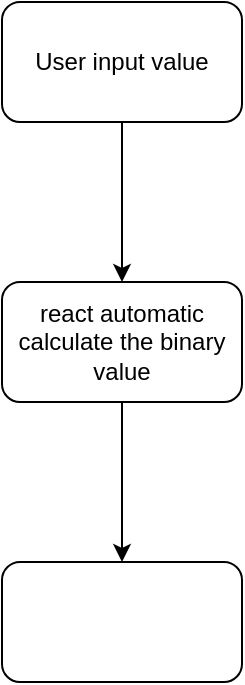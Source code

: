 <mxfile version="13.4.6" type="device"><diagram id="IoJ-K7HsG4Z1cUJofyv6" name="Page-1"><mxGraphModel dx="749" dy="792" grid="1" gridSize="10" guides="1" tooltips="1" connect="1" arrows="1" fold="1" page="1" pageScale="1" pageWidth="827" pageHeight="1169" math="0" shadow="0"><root><mxCell id="0"/><mxCell id="1" parent="0"/><mxCell id="F_GOlfOSIAqPuNIRw_y3-2" value="" style="edgeStyle=orthogonalEdgeStyle;rounded=0;orthogonalLoop=1;jettySize=auto;html=1;" edge="1" parent="1" source="F_GOlfOSIAqPuNIRw_y3-1" target="2"><mxGeometry relative="1" as="geometry"/></mxCell><mxCell id="F_GOlfOSIAqPuNIRw_y3-1" value="User input value" style="rounded=1;whiteSpace=wrap;html=1;" vertex="1" parent="1"><mxGeometry x="130" y="100" width="120" height="60" as="geometry"/></mxCell><mxCell id="F_GOlfOSIAqPuNIRw_y3-4" value="" style="edgeStyle=orthogonalEdgeStyle;rounded=0;orthogonalLoop=1;jettySize=auto;html=1;" edge="1" parent="1" source="2" target="F_GOlfOSIAqPuNIRw_y3-3"><mxGeometry relative="1" as="geometry"/></mxCell><mxCell id="2" value="react automatic calculate the binary value" style="whiteSpace=wrap;html=1;rounded=1;" vertex="1" parent="1"><mxGeometry x="130" y="240" width="120" height="60" as="geometry"/></mxCell><mxCell id="F_GOlfOSIAqPuNIRw_y3-3" value="" style="whiteSpace=wrap;html=1;rounded=1;" vertex="1" parent="1"><mxGeometry x="130" y="380" width="120" height="60" as="geometry"/></mxCell></root></mxGraphModel></diagram></mxfile>